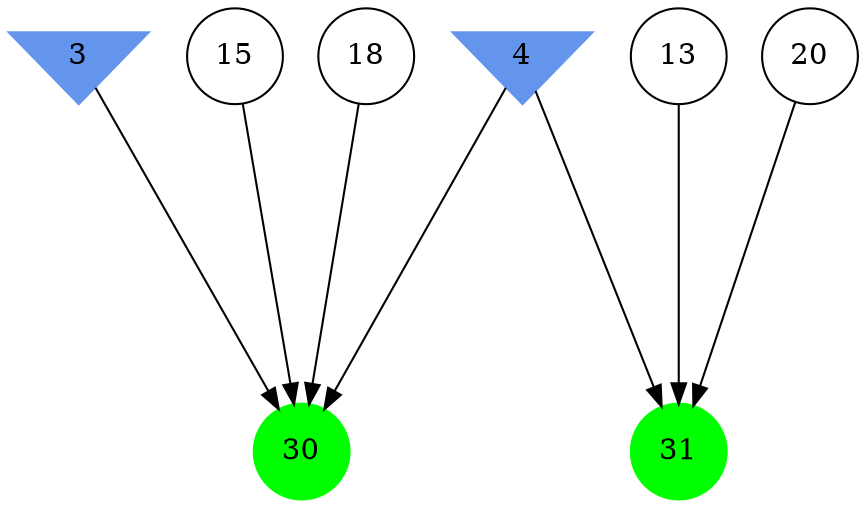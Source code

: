 digraph brain {
	ranksep=2.0;
	3 [shape=invtriangle,style=filled,color=cornflowerblue];
	4 [shape=invtriangle,style=filled,color=cornflowerblue];
	13 [shape=circle,color=black];
	15 [shape=circle,color=black];
	18 [shape=circle,color=black];
	20 [shape=circle,color=black];
	30 [shape=circle,style=filled,color=green];
	31 [shape=circle,style=filled,color=green];
	4	->	30;
	15	->	30;
	3	->	30;
	18	->	30;
	13	->	31;
	20	->	31;
	4	->	31;
	{ rank=same; 3; 4; }
	{ rank=same; 13; 15; 18; 20; }
	{ rank=same; 30; 31; }
}
